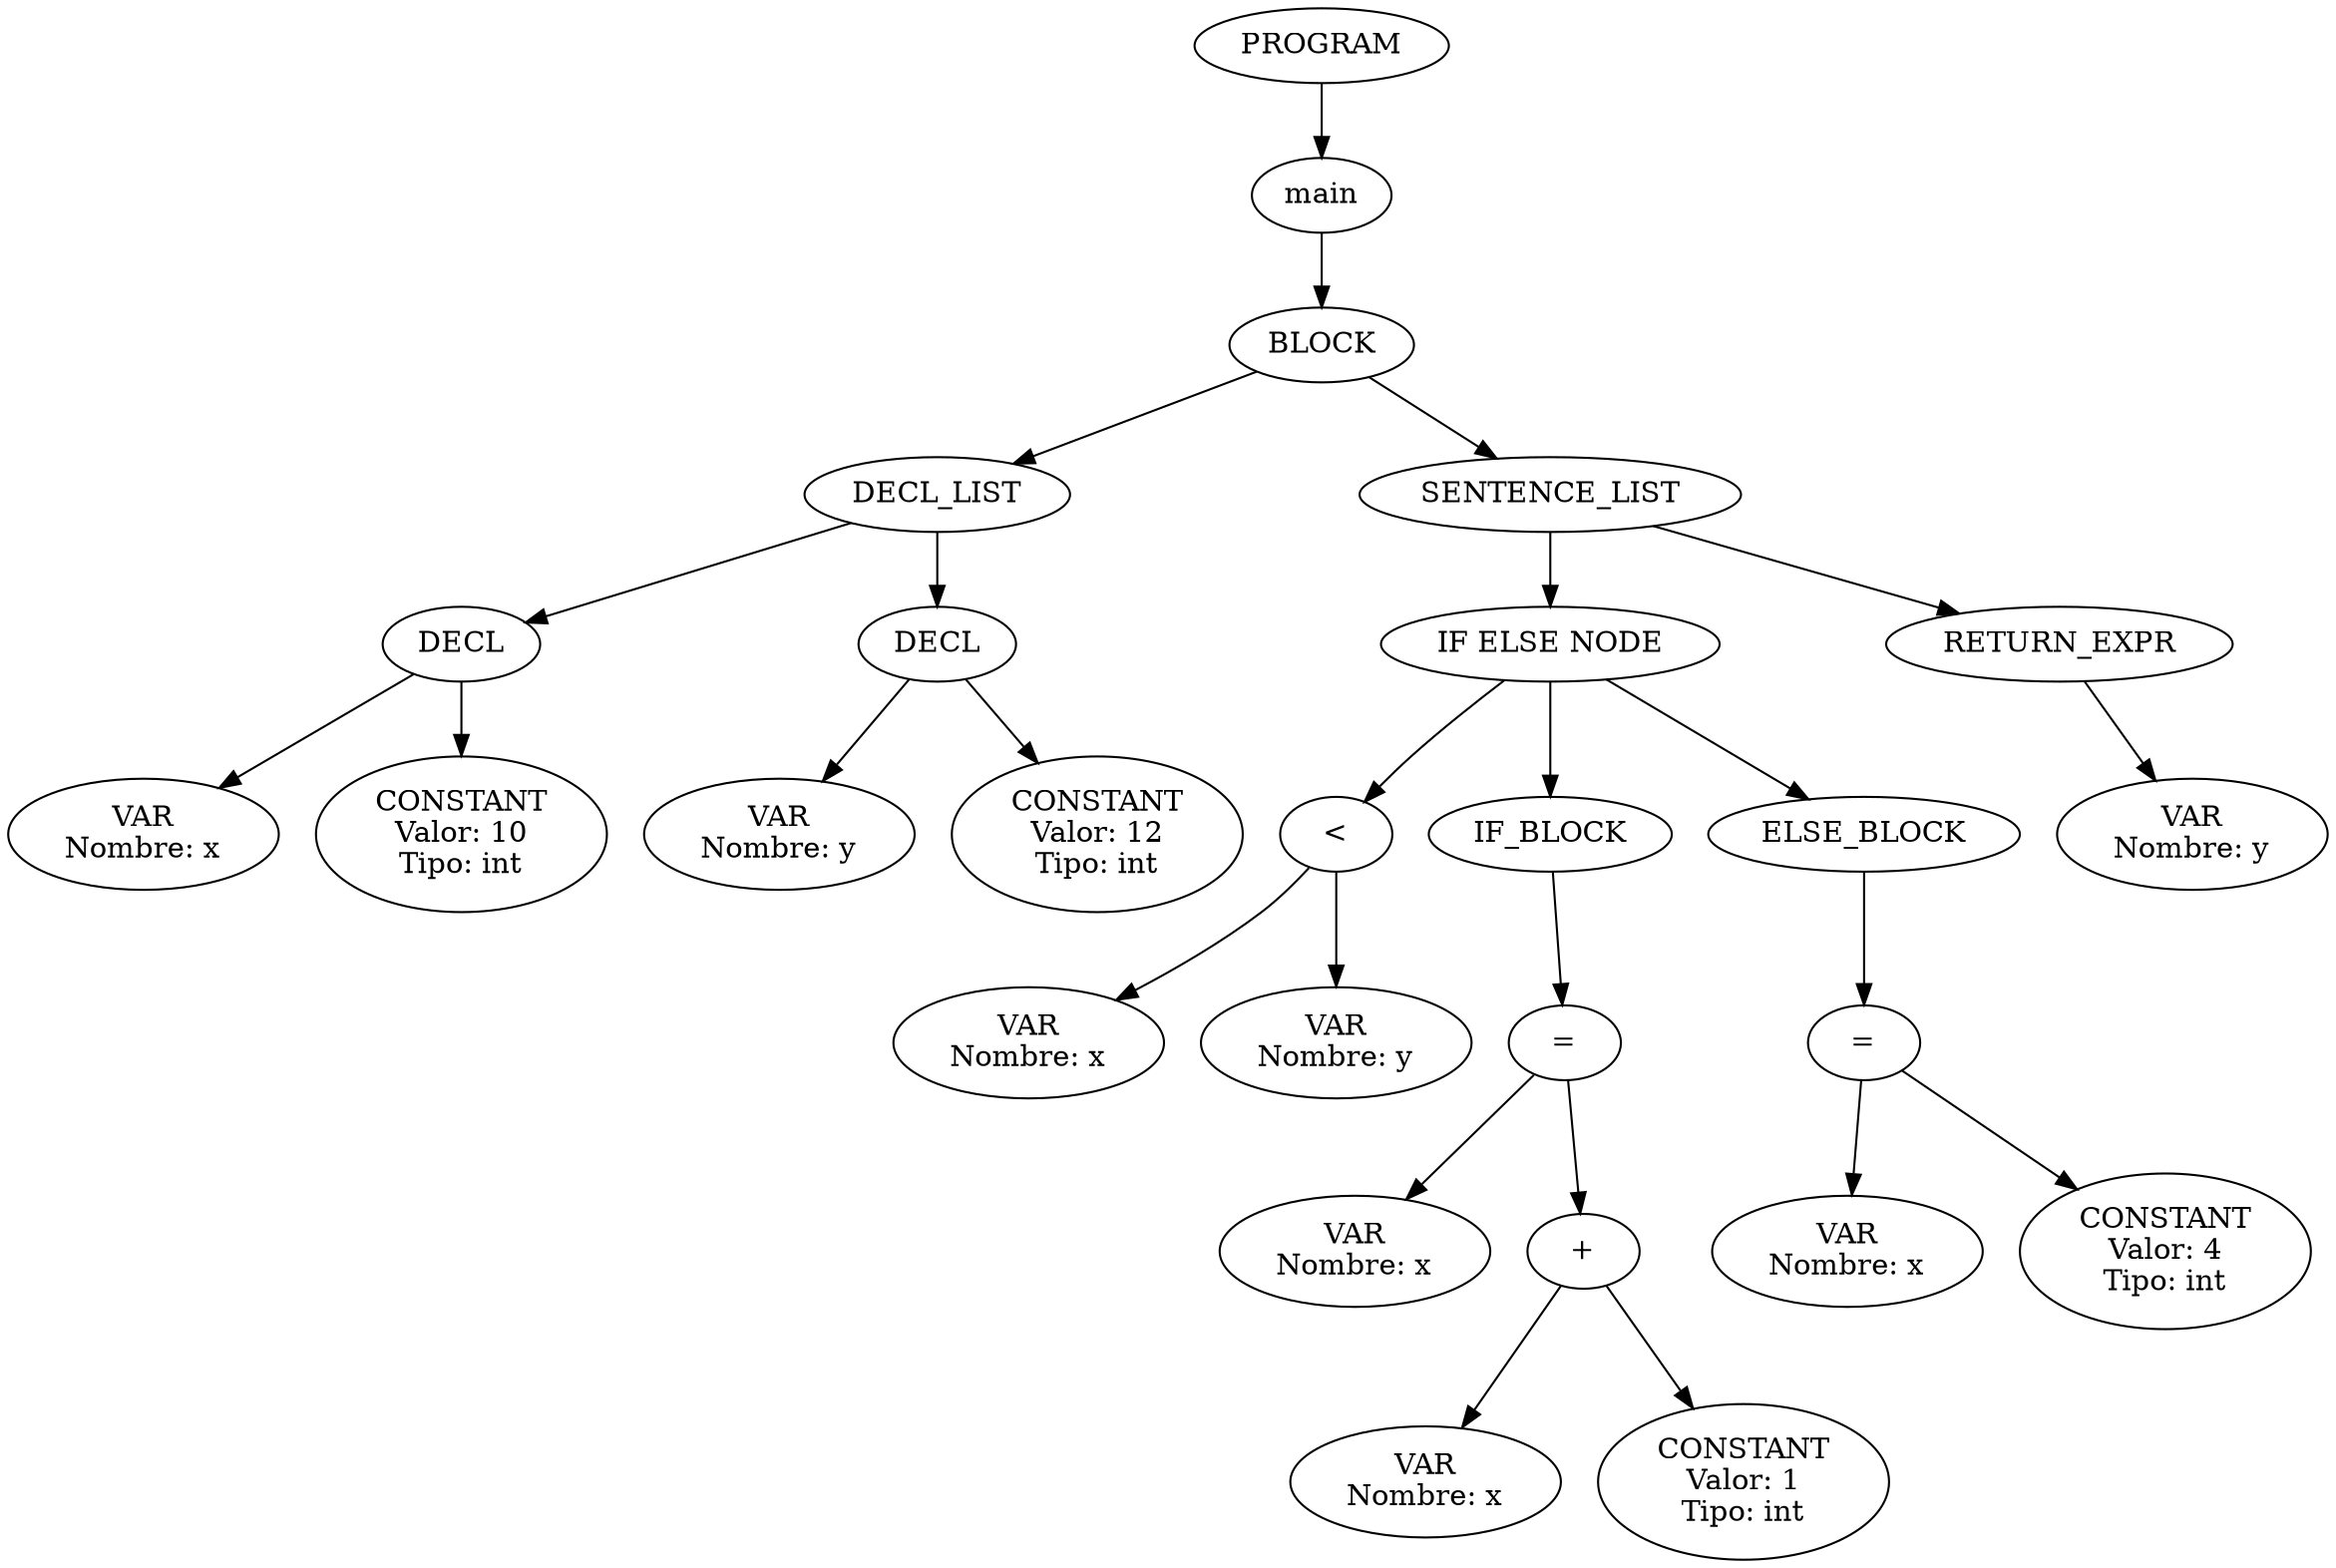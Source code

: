 digraph AST {
  0 [label="PROGRAM"];
  1 [label="main"];
  2 [label="BLOCK"];
  3 [label="DECL_LIST"];
  4 [label="DECL"];
  5 [label="VAR\nNombre: x"];
  4 -> 5;
  6 [label="CONSTANT\nValor: 10\nTipo: int"];
  4 -> 6;
  3 -> 4;
  7 [label="DECL"];
  8 [label="VAR\nNombre: y"];
  7 -> 8;
  9 [label="CONSTANT\nValor: 12\nTipo: int"];
  7 -> 9;
  3 -> 7;
  2 -> 3;
  10 [label="SENTENCE_LIST"];
  11 [label="IF ELSE NODE"];
  12 [label="<"];
  13 [label="VAR\nNombre: x"];
  12 -> 13;
  14 [label="VAR\nNombre: y"];
  12 -> 14;
  11 -> 12;
  15 [label="IF_BLOCK"];
  16 [label="="];
  17 [label="VAR\nNombre: x"];
  16 -> 17;
  18 [label="+"];
  19 [label="VAR\nNombre: x"];
  18 -> 19;
  20 [label="CONSTANT\nValor: 1\nTipo: int"];
  18 -> 20;
  16 -> 18;
  15 -> 16;
  11 -> 15;
  21 [label="ELSE_BLOCK"];
  22 [label="="];
  23 [label="VAR\nNombre: x"];
  22 -> 23;
  24 [label="CONSTANT\nValor: 4\nTipo: int"];
  22 -> 24;
  21 -> 22;
  11 -> 21;
  10 -> 11;
  25 [label="RETURN_EXPR"];
  26 [label="VAR\nNombre: y"];
  25 -> 26;
  10 -> 25;
  2 -> 10;
  1 -> 2;
  0 -> 1;
}
